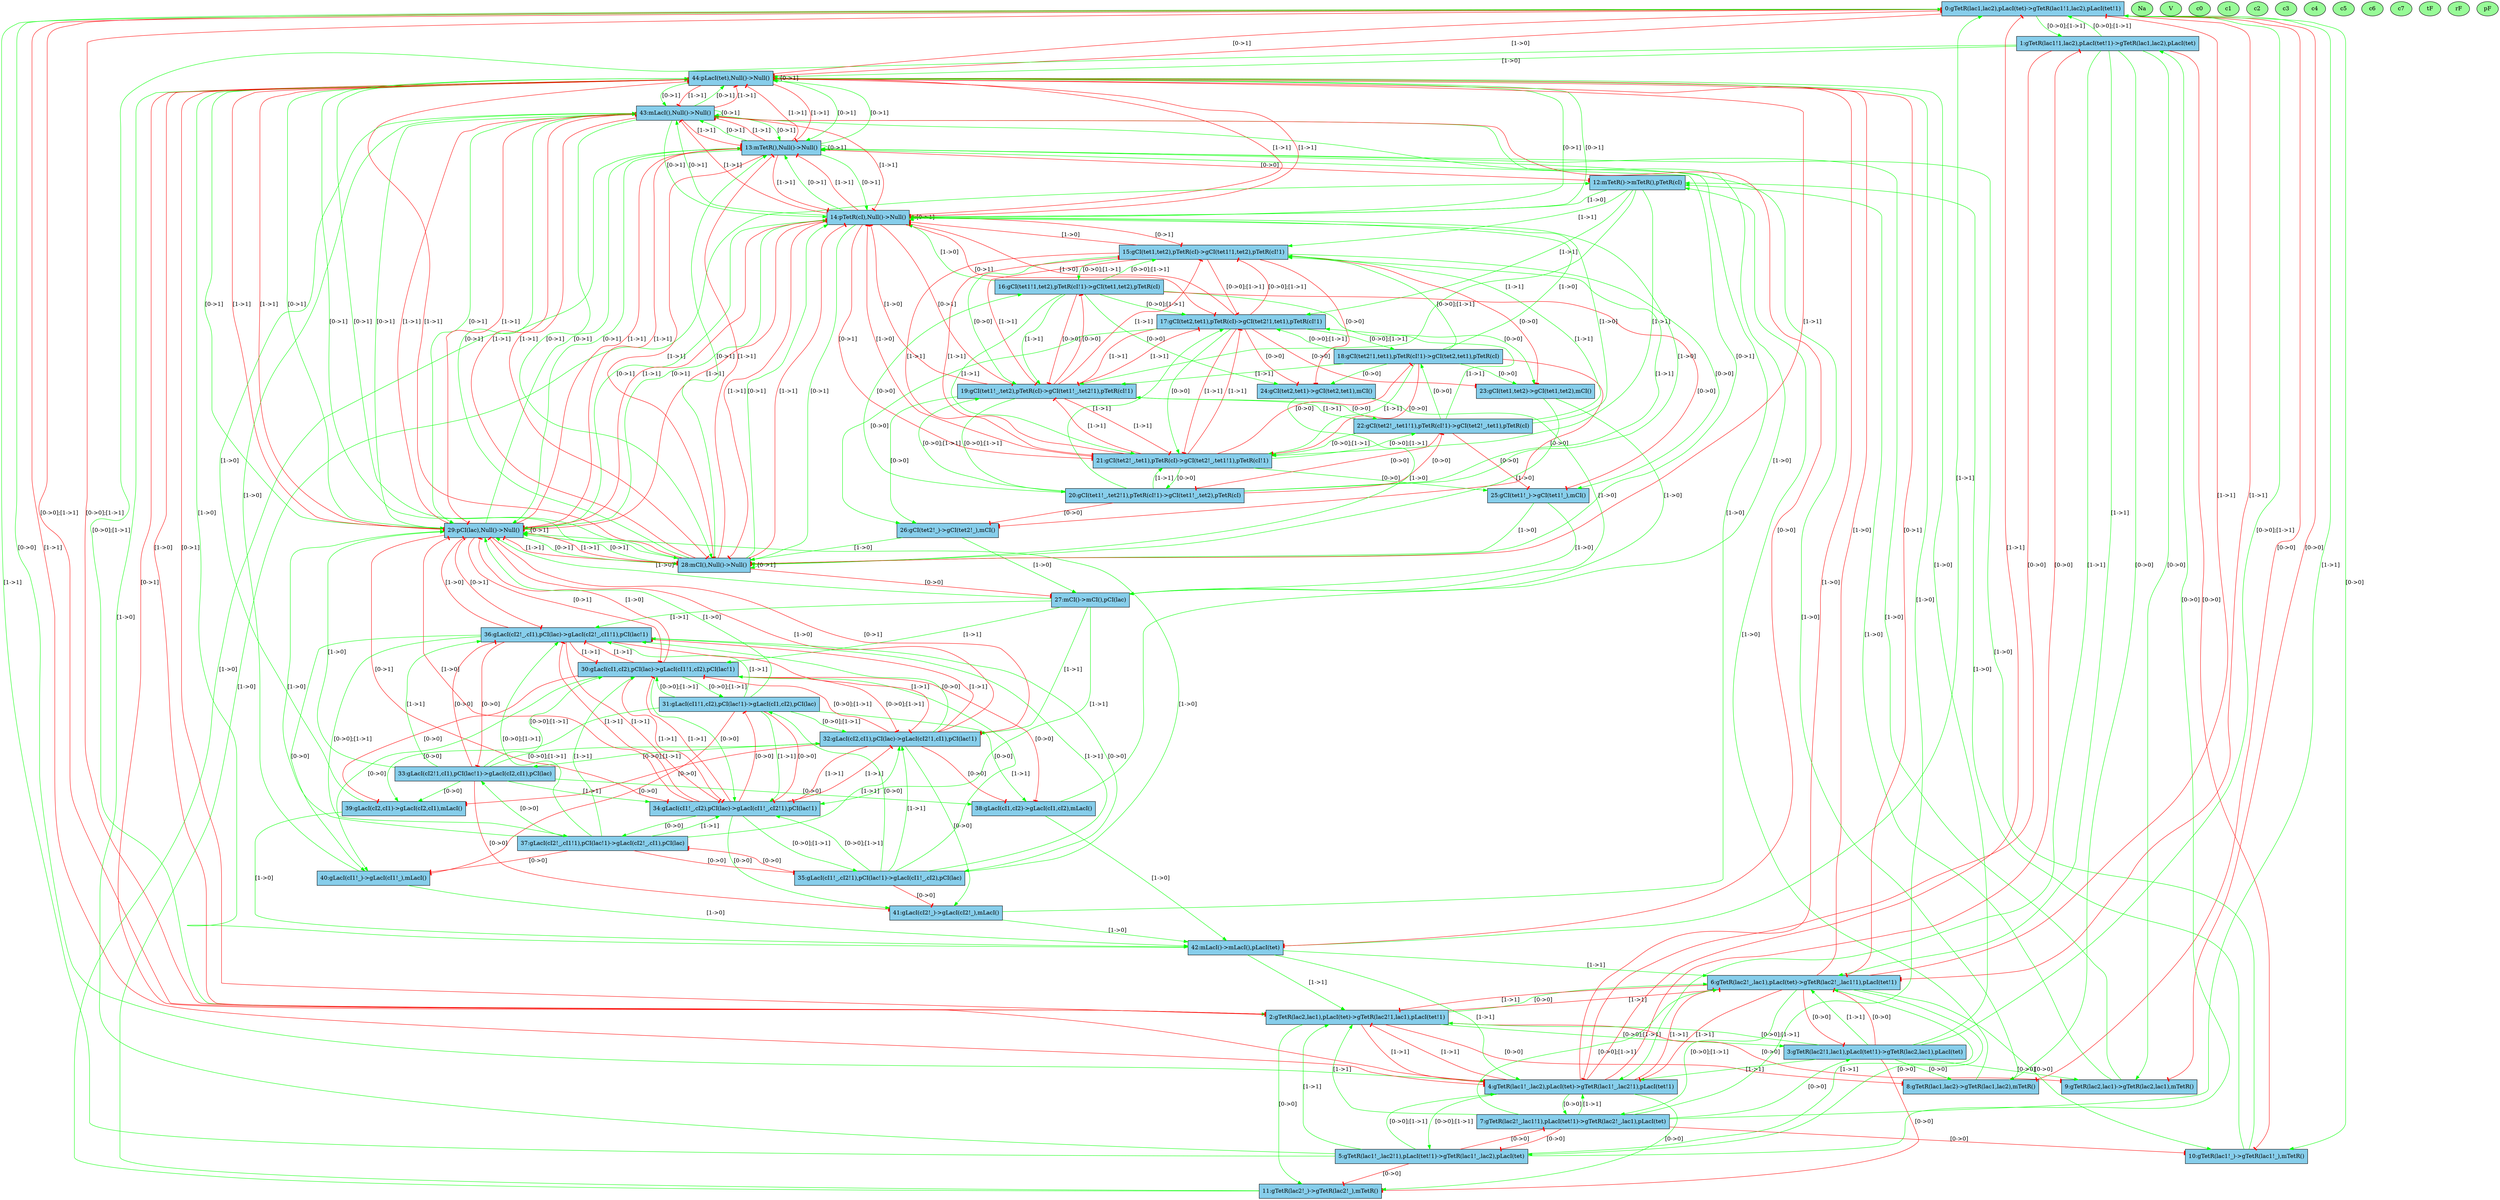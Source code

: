#This file has been computed by KaSa: a Static Analyzer for Kappa (Kappa Static Analyzer (DomainBased-3083-g1567d7b-dirty))
#Download sources/binaries at https://github.com/Kappa-Dev/KaSim
#
#Analysis launched at 2017/05/17 16:39:26 (GMT+2) on wf102.di.ens.fr
#Command line is: KaSa Repressilator_td.ka
#
#This file contains the description of the influence map in dot.
#Please use graphviz (http://www.graphviz.org) or OmniGraffle to export it to a PDF
#
digraph G{
"0:gTetR(lac1,lac2),pLacI(tet)->gTetR(lac1!1,lac2),pLacI(tet!1)" [shape="box" fillcolor="#87ceeb" style=filled];
"1:gTetR(lac1!1,lac2),pLacI(tet!1)->gTetR(lac1,lac2),pLacI(tet)" [shape="box" fillcolor="#87ceeb" style=filled];
"2:gTetR(lac2,lac1),pLacI(tet)->gTetR(lac2!1,lac1),pLacI(tet!1)" [shape="box" fillcolor="#87ceeb" style=filled];
"3:gTetR(lac2!1,lac1),pLacI(tet!1)->gTetR(lac2,lac1),pLacI(tet)" [shape="box" fillcolor="#87ceeb" style=filled];
"4:gTetR(lac1!_,lac2),pLacI(tet)->gTetR(lac1!_,lac2!1),pLacI(tet!1)" [shape="box" fillcolor="#87ceeb" style=filled];
"5:gTetR(lac1!_,lac2!1),pLacI(tet!1)->gTetR(lac1!_,lac2),pLacI(tet)" [shape="box" fillcolor="#87ceeb" style=filled];
"6:gTetR(lac2!_,lac1),pLacI(tet)->gTetR(lac2!_,lac1!1),pLacI(tet!1)" [shape="box" fillcolor="#87ceeb" style=filled];
"7:gTetR(lac2!_,lac1!1),pLacI(tet!1)->gTetR(lac2!_,lac1),pLacI(tet)" [shape="box" fillcolor="#87ceeb" style=filled];
"8:gTetR(lac1,lac2)->gTetR(lac1,lac2),mTetR()" [shape="box" fillcolor="#87ceeb" style=filled];
"9:gTetR(lac2,lac1)->gTetR(lac2,lac1),mTetR()" [shape="box" fillcolor="#87ceeb" style=filled];
"10:gTetR(lac1!_)->gTetR(lac1!_),mTetR()" [shape="box" fillcolor="#87ceeb" style=filled];
"11:gTetR(lac2!_)->gTetR(lac2!_),mTetR()" [shape="box" fillcolor="#87ceeb" style=filled];
"12:mTetR()->mTetR(),pTetR(cI)" [shape="box" fillcolor="#87ceeb" style=filled];
"13:mTetR(),Null()->Null()" [shape="box" fillcolor="#87ceeb" style=filled];
"14:pTetR(cI),Null()->Null()" [shape="box" fillcolor="#87ceeb" style=filled];
"15:gCI(tet1,tet2),pTetR(cI)->gCI(tet1!1,tet2),pTetR(cI!1)" [shape="box" fillcolor="#87ceeb" style=filled];
"16:gCI(tet1!1,tet2),pTetR(cI!1)->gCI(tet1,tet2),pTetR(cI)" [shape="box" fillcolor="#87ceeb" style=filled];
"17:gCI(tet2,tet1),pTetR(cI)->gCI(tet2!1,tet1),pTetR(cI!1)" [shape="box" fillcolor="#87ceeb" style=filled];
"18:gCI(tet2!1,tet1),pTetR(cI!1)->gCI(tet2,tet1),pTetR(cI)" [shape="box" fillcolor="#87ceeb" style=filled];
"19:gCI(tet1!_,tet2),pTetR(cI)->gCI(tet1!_,tet2!1),pTetR(cI!1)" [shape="box" fillcolor="#87ceeb" style=filled];
"20:gCI(tet1!_,tet2!1),pTetR(cI!1)->gCI(tet1!_,tet2),pTetR(cI)" [shape="box" fillcolor="#87ceeb" style=filled];
"21:gCI(tet2!_,tet1),pTetR(cI)->gCI(tet2!_,tet1!1),pTetR(cI!1)" [shape="box" fillcolor="#87ceeb" style=filled];
"22:gCI(tet2!_,tet1!1),pTetR(cI!1)->gCI(tet2!_,tet1),pTetR(cI)" [shape="box" fillcolor="#87ceeb" style=filled];
"23:gCI(tet1,tet2)->gCI(tet1,tet2),mCI()" [shape="box" fillcolor="#87ceeb" style=filled];
"24:gCI(tet2,tet1)->gCI(tet2,tet1),mCI()" [shape="box" fillcolor="#87ceeb" style=filled];
"25:gCI(tet1!_)->gCI(tet1!_),mCI()" [shape="box" fillcolor="#87ceeb" style=filled];
"26:gCI(tet2!_)->gCI(tet2!_),mCI()" [shape="box" fillcolor="#87ceeb" style=filled];
"27:mCI()->mCI(),pCI(lac)" [shape="box" fillcolor="#87ceeb" style=filled];
"28:mCI(),Null()->Null()" [shape="box" fillcolor="#87ceeb" style=filled];
"29:pCI(lac),Null()->Null()" [shape="box" fillcolor="#87ceeb" style=filled];
"30:gLacI(cI1,cI2),pCI(lac)->gLacI(cI1!1,cI2),pCI(lac!1)" [shape="box" fillcolor="#87ceeb" style=filled];
"31:gLacI(cI1!1,cI2),pCI(lac!1)->gLacI(cI1,cI2),pCI(lac)" [shape="box" fillcolor="#87ceeb" style=filled];
"32:gLacI(cI2,cI1),pCI(lac)->gLacI(cI2!1,cI1),pCI(lac!1)" [shape="box" fillcolor="#87ceeb" style=filled];
"33:gLacI(cI2!1,cI1),pCI(lac!1)->gLacI(cI2,cI1),pCI(lac)" [shape="box" fillcolor="#87ceeb" style=filled];
"34:gLacI(cI1!_,cI2),pCI(lac)->gLacI(cI1!_,cI2!1),pCI(lac!1)" [shape="box" fillcolor="#87ceeb" style=filled];
"35:gLacI(cI1!_,cI2!1),pCI(lac!1)->gLacI(cI1!_,cI2),pCI(lac)" [shape="box" fillcolor="#87ceeb" style=filled];
"36:gLacI(cI2!_,cI1),pCI(lac)->gLacI(cI2!_,cI1!1),pCI(lac!1)" [shape="box" fillcolor="#87ceeb" style=filled];
"37:gLacI(cI2!_,cI1!1),pCI(lac!1)->gLacI(cI2!_,cI1),pCI(lac)" [shape="box" fillcolor="#87ceeb" style=filled];
"38:gLacI(cI1,cI2)->gLacI(cI1,cI2),mLacI()" [shape="box" fillcolor="#87ceeb" style=filled];
"39:gLacI(cI2,cI1)->gLacI(cI2,cI1),mLacI()" [shape="box" fillcolor="#87ceeb" style=filled];
"40:gLacI(cI1!_)->gLacI(cI1!_),mLacI()" [shape="box" fillcolor="#87ceeb" style=filled];
"41:gLacI(cI2!_)->gLacI(cI2!_),mLacI()" [shape="box" fillcolor="#87ceeb" style=filled];
"42:mLacI()->mLacI(),pLacI(tet)" [shape="box" fillcolor="#87ceeb" style=filled];
"43:mLacI(),Null()->Null()" [shape="box" fillcolor="#87ceeb" style=filled];
"44:pLacI(tet),Null()->Null()" [shape="box" fillcolor="#87ceeb" style=filled];

"Na" [shape="ellipse" fillcolor="#98fb98" style=filled];
"V" [shape="ellipse" fillcolor="#98fb98" style=filled];
"c0" [shape="ellipse" fillcolor="#98fb98" style=filled];
"c1" [shape="ellipse" fillcolor="#98fb98" style=filled];
"c2" [shape="ellipse" fillcolor="#98fb98" style=filled];
"c3" [shape="ellipse" fillcolor="#98fb98" style=filled];
"c4" [shape="ellipse" fillcolor="#98fb98" style=filled];
"c5" [shape="ellipse" fillcolor="#98fb98" style=filled];
"c6" [shape="ellipse" fillcolor="#98fb98" style=filled];
"c7" [shape="ellipse" fillcolor="#98fb98" style=filled];
"tF" [shape="ellipse" fillcolor="#98fb98" style=filled];
"rF" [shape="ellipse" fillcolor="#98fb98" style=filled];
"pF" [shape="ellipse" fillcolor="#98fb98" style=filled];
"0:gTetR(lac1,lac2),pLacI(tet)->gTetR(lac1!1,lac2),pLacI(tet!1)" -> "1:gTetR(lac1!1,lac2),pLacI(tet!1)->gTetR(lac1,lac2),pLacI(tet)" [label="[0->0];[1->1]" color="green"];
"0:gTetR(lac1,lac2),pLacI(tet)->gTetR(lac1!1,lac2),pLacI(tet!1)" -> "4:gTetR(lac1!_,lac2),pLacI(tet)->gTetR(lac1!_,lac2!1),pLacI(tet!1)" [label="[0->0]" color="green"];
"0:gTetR(lac1,lac2),pLacI(tet)->gTetR(lac1!1,lac2),pLacI(tet!1)" -> "10:gTetR(lac1!_)->gTetR(lac1!_),mTetR()" [label="[0->0]" color="green"];
"1:gTetR(lac1!1,lac2),pLacI(tet!1)->gTetR(lac1,lac2),pLacI(tet)" -> "0:gTetR(lac1,lac2),pLacI(tet)->gTetR(lac1!1,lac2),pLacI(tet!1)" [label="[0->0];[1->1]" color="green"];
"1:gTetR(lac1!1,lac2),pLacI(tet!1)->gTetR(lac1,lac2),pLacI(tet)" -> "2:gTetR(lac2,lac1),pLacI(tet)->gTetR(lac2!1,lac1),pLacI(tet!1)" [label="[0->0];[1->1]" color="green"];
"1:gTetR(lac1!1,lac2),pLacI(tet!1)->gTetR(lac1,lac2),pLacI(tet)" -> "4:gTetR(lac1!_,lac2),pLacI(tet)->gTetR(lac1!_,lac2!1),pLacI(tet!1)" [label="[1->1]" color="green"];
"1:gTetR(lac1!1,lac2),pLacI(tet!1)->gTetR(lac1,lac2),pLacI(tet)" -> "6:gTetR(lac2!_,lac1),pLacI(tet)->gTetR(lac2!_,lac1!1),pLacI(tet!1)" [label="[1->1]" color="green"];
"1:gTetR(lac1!1,lac2),pLacI(tet!1)->gTetR(lac1,lac2),pLacI(tet)" -> "8:gTetR(lac1,lac2)->gTetR(lac1,lac2),mTetR()" [label="[0->0]" color="green"];
"1:gTetR(lac1!1,lac2),pLacI(tet!1)->gTetR(lac1,lac2),pLacI(tet)" -> "9:gTetR(lac2,lac1)->gTetR(lac2,lac1),mTetR()" [label="[0->0]" color="green"];
"1:gTetR(lac1!1,lac2),pLacI(tet!1)->gTetR(lac1,lac2),pLacI(tet)" -> "44:pLacI(tet),Null()->Null()" [label="[1->0]" color="green"];
"2:gTetR(lac2,lac1),pLacI(tet)->gTetR(lac2!1,lac1),pLacI(tet!1)" -> "3:gTetR(lac2!1,lac1),pLacI(tet!1)->gTetR(lac2,lac1),pLacI(tet)" [label="[0->0];[1->1]" color="green"];
"2:gTetR(lac2,lac1),pLacI(tet)->gTetR(lac2!1,lac1),pLacI(tet!1)" -> "6:gTetR(lac2!_,lac1),pLacI(tet)->gTetR(lac2!_,lac1!1),pLacI(tet!1)" [label="[0->0]" color="green"];
"2:gTetR(lac2,lac1),pLacI(tet)->gTetR(lac2!1,lac1),pLacI(tet!1)" -> "11:gTetR(lac2!_)->gTetR(lac2!_),mTetR()" [label="[0->0]" color="green"];
"3:gTetR(lac2!1,lac1),pLacI(tet!1)->gTetR(lac2,lac1),pLacI(tet)" -> "0:gTetR(lac1,lac2),pLacI(tet)->gTetR(lac1!1,lac2),pLacI(tet!1)" [label="[0->0];[1->1]" color="green"];
"3:gTetR(lac2!1,lac1),pLacI(tet!1)->gTetR(lac2,lac1),pLacI(tet)" -> "2:gTetR(lac2,lac1),pLacI(tet)->gTetR(lac2!1,lac1),pLacI(tet!1)" [label="[0->0];[1->1]" color="green"];
"3:gTetR(lac2!1,lac1),pLacI(tet!1)->gTetR(lac2,lac1),pLacI(tet)" -> "4:gTetR(lac1!_,lac2),pLacI(tet)->gTetR(lac1!_,lac2!1),pLacI(tet!1)" [label="[1->1]" color="green"];
"3:gTetR(lac2!1,lac1),pLacI(tet!1)->gTetR(lac2,lac1),pLacI(tet)" -> "6:gTetR(lac2!_,lac1),pLacI(tet)->gTetR(lac2!_,lac1!1),pLacI(tet!1)" [label="[1->1]" color="green"];
"3:gTetR(lac2!1,lac1),pLacI(tet!1)->gTetR(lac2,lac1),pLacI(tet)" -> "8:gTetR(lac1,lac2)->gTetR(lac1,lac2),mTetR()" [label="[0->0]" color="green"];
"3:gTetR(lac2!1,lac1),pLacI(tet!1)->gTetR(lac2,lac1),pLacI(tet)" -> "9:gTetR(lac2,lac1)->gTetR(lac2,lac1),mTetR()" [label="[0->0]" color="green"];
"3:gTetR(lac2!1,lac1),pLacI(tet!1)->gTetR(lac2,lac1),pLacI(tet)" -> "44:pLacI(tet),Null()->Null()" [label="[1->0]" color="green"];
"4:gTetR(lac1!_,lac2),pLacI(tet)->gTetR(lac1!_,lac2!1),pLacI(tet!1)" -> "5:gTetR(lac1!_,lac2!1),pLacI(tet!1)->gTetR(lac1!_,lac2),pLacI(tet)" [label="[0->0];[1->1]" color="green"];
"4:gTetR(lac1!_,lac2),pLacI(tet)->gTetR(lac1!_,lac2!1),pLacI(tet!1)" -> "7:gTetR(lac2!_,lac1!1),pLacI(tet!1)->gTetR(lac2!_,lac1),pLacI(tet)" [label="[0->0]" color="green"];
"4:gTetR(lac1!_,lac2),pLacI(tet)->gTetR(lac1!_,lac2!1),pLacI(tet!1)" -> "11:gTetR(lac2!_)->gTetR(lac2!_),mTetR()" [label="[0->0]" color="green"];
"5:gTetR(lac1!_,lac2!1),pLacI(tet!1)->gTetR(lac1!_,lac2),pLacI(tet)" -> "0:gTetR(lac1,lac2),pLacI(tet)->gTetR(lac1!1,lac2),pLacI(tet!1)" [label="[1->1]" color="green"];
"5:gTetR(lac1!_,lac2!1),pLacI(tet!1)->gTetR(lac1!_,lac2),pLacI(tet)" -> "1:gTetR(lac1!1,lac2),pLacI(tet!1)->gTetR(lac1,lac2),pLacI(tet)" [label="[0->0]" color="green"];
"5:gTetR(lac1!_,lac2!1),pLacI(tet!1)->gTetR(lac1!_,lac2),pLacI(tet)" -> "2:gTetR(lac2,lac1),pLacI(tet)->gTetR(lac2!1,lac1),pLacI(tet!1)" [label="[1->1]" color="green"];
"5:gTetR(lac1!_,lac2!1),pLacI(tet!1)->gTetR(lac1!_,lac2),pLacI(tet)" -> "4:gTetR(lac1!_,lac2),pLacI(tet)->gTetR(lac1!_,lac2!1),pLacI(tet!1)" [label="[0->0];[1->1]" color="green"];
"5:gTetR(lac1!_,lac2!1),pLacI(tet!1)->gTetR(lac1!_,lac2),pLacI(tet)" -> "6:gTetR(lac2!_,lac1),pLacI(tet)->gTetR(lac2!_,lac1!1),pLacI(tet!1)" [label="[1->1]" color="green"];
"5:gTetR(lac1!_,lac2!1),pLacI(tet!1)->gTetR(lac1!_,lac2),pLacI(tet)" -> "44:pLacI(tet),Null()->Null()" [label="[1->0]" color="green"];
"6:gTetR(lac2!_,lac1),pLacI(tet)->gTetR(lac2!_,lac1!1),pLacI(tet!1)" -> "5:gTetR(lac1!_,lac2!1),pLacI(tet!1)->gTetR(lac1!_,lac2),pLacI(tet)" [label="[0->0]" color="green"];
"6:gTetR(lac2!_,lac1),pLacI(tet)->gTetR(lac2!_,lac1!1),pLacI(tet!1)" -> "7:gTetR(lac2!_,lac1!1),pLacI(tet!1)->gTetR(lac2!_,lac1),pLacI(tet)" [label="[0->0];[1->1]" color="green"];
"6:gTetR(lac2!_,lac1),pLacI(tet)->gTetR(lac2!_,lac1!1),pLacI(tet!1)" -> "10:gTetR(lac1!_)->gTetR(lac1!_),mTetR()" [label="[0->0]" color="green"];
"7:gTetR(lac2!_,lac1!1),pLacI(tet!1)->gTetR(lac2!_,lac1),pLacI(tet)" -> "0:gTetR(lac1,lac2),pLacI(tet)->gTetR(lac1!1,lac2),pLacI(tet!1)" [label="[1->1]" color="green"];
"7:gTetR(lac2!_,lac1!1),pLacI(tet!1)->gTetR(lac2!_,lac1),pLacI(tet)" -> "2:gTetR(lac2,lac1),pLacI(tet)->gTetR(lac2!1,lac1),pLacI(tet!1)" [label="[1->1]" color="green"];
"7:gTetR(lac2!_,lac1!1),pLacI(tet!1)->gTetR(lac2!_,lac1),pLacI(tet)" -> "3:gTetR(lac2!1,lac1),pLacI(tet!1)->gTetR(lac2,lac1),pLacI(tet)" [label="[0->0]" color="green"];
"7:gTetR(lac2!_,lac1!1),pLacI(tet!1)->gTetR(lac2!_,lac1),pLacI(tet)" -> "4:gTetR(lac1!_,lac2),pLacI(tet)->gTetR(lac1!_,lac2!1),pLacI(tet!1)" [label="[1->1]" color="green"];
"7:gTetR(lac2!_,lac1!1),pLacI(tet!1)->gTetR(lac2!_,lac1),pLacI(tet)" -> "6:gTetR(lac2!_,lac1),pLacI(tet)->gTetR(lac2!_,lac1!1),pLacI(tet!1)" [label="[0->0];[1->1]" color="green"];
"7:gTetR(lac2!_,lac1!1),pLacI(tet!1)->gTetR(lac2!_,lac1),pLacI(tet)" -> "44:pLacI(tet),Null()->Null()" [label="[1->0]" color="green"];
"8:gTetR(lac1,lac2)->gTetR(lac1,lac2),mTetR()" -> "12:mTetR()->mTetR(),pTetR(cI)" [label="[1->0]" color="green"];
"8:gTetR(lac1,lac2)->gTetR(lac1,lac2),mTetR()" -> "13:mTetR(),Null()->Null()" [label="[1->0]" color="green"];
"9:gTetR(lac2,lac1)->gTetR(lac2,lac1),mTetR()" -> "12:mTetR()->mTetR(),pTetR(cI)" [label="[1->0]" color="green"];
"9:gTetR(lac2,lac1)->gTetR(lac2,lac1),mTetR()" -> "13:mTetR(),Null()->Null()" [label="[1->0]" color="green"];
"10:gTetR(lac1!_)->gTetR(lac1!_),mTetR()" -> "12:mTetR()->mTetR(),pTetR(cI)" [label="[1->0]" color="green"];
"10:gTetR(lac1!_)->gTetR(lac1!_),mTetR()" -> "13:mTetR(),Null()->Null()" [label="[1->0]" color="green"];
"11:gTetR(lac2!_)->gTetR(lac2!_),mTetR()" -> "12:mTetR()->mTetR(),pTetR(cI)" [label="[1->0]" color="green"];
"11:gTetR(lac2!_)->gTetR(lac2!_),mTetR()" -> "13:mTetR(),Null()->Null()" [label="[1->0]" color="green"];
"12:mTetR()->mTetR(),pTetR(cI)" -> "14:pTetR(cI),Null()->Null()" [label="[1->0]" color="green"];
"12:mTetR()->mTetR(),pTetR(cI)" -> "15:gCI(tet1,tet2),pTetR(cI)->gCI(tet1!1,tet2),pTetR(cI!1)" [label="[1->1]" color="green"];
"12:mTetR()->mTetR(),pTetR(cI)" -> "17:gCI(tet2,tet1),pTetR(cI)->gCI(tet2!1,tet1),pTetR(cI!1)" [label="[1->1]" color="green"];
"12:mTetR()->mTetR(),pTetR(cI)" -> "19:gCI(tet1!_,tet2),pTetR(cI)->gCI(tet1!_,tet2!1),pTetR(cI!1)" [label="[1->1]" color="green"];
"12:mTetR()->mTetR(),pTetR(cI)" -> "21:gCI(tet2!_,tet1),pTetR(cI)->gCI(tet2!_,tet1!1),pTetR(cI!1)" [label="[1->1]" color="green"];
"13:mTetR(),Null()->Null()" -> "13:mTetR(),Null()->Null()" [label="[0->1]" color="green"];
"13:mTetR(),Null()->Null()" -> "14:pTetR(cI),Null()->Null()" [label="[0->1]" color="green"];
"13:mTetR(),Null()->Null()" -> "28:mCI(),Null()->Null()" [label="[0->1]" color="green"];
"13:mTetR(),Null()->Null()" -> "29:pCI(lac),Null()->Null()" [label="[0->1]" color="green"];
"13:mTetR(),Null()->Null()" -> "43:mLacI(),Null()->Null()" [label="[0->1]" color="green"];
"13:mTetR(),Null()->Null()" -> "44:pLacI(tet),Null()->Null()" [label="[0->1]" color="green"];
"14:pTetR(cI),Null()->Null()" -> "13:mTetR(),Null()->Null()" [label="[0->1]" color="green"];
"14:pTetR(cI),Null()->Null()" -> "14:pTetR(cI),Null()->Null()" [label="[0->1]" color="green"];
"14:pTetR(cI),Null()->Null()" -> "28:mCI(),Null()->Null()" [label="[0->1]" color="green"];
"14:pTetR(cI),Null()->Null()" -> "29:pCI(lac),Null()->Null()" [label="[0->1]" color="green"];
"14:pTetR(cI),Null()->Null()" -> "43:mLacI(),Null()->Null()" [label="[0->1]" color="green"];
"14:pTetR(cI),Null()->Null()" -> "44:pLacI(tet),Null()->Null()" [label="[0->1]" color="green"];
"15:gCI(tet1,tet2),pTetR(cI)->gCI(tet1!1,tet2),pTetR(cI!1)" -> "16:gCI(tet1!1,tet2),pTetR(cI!1)->gCI(tet1,tet2),pTetR(cI)" [label="[0->0];[1->1]" color="green"];
"15:gCI(tet1,tet2),pTetR(cI)->gCI(tet1!1,tet2),pTetR(cI!1)" -> "19:gCI(tet1!_,tet2),pTetR(cI)->gCI(tet1!_,tet2!1),pTetR(cI!1)" [label="[0->0]" color="green"];
"15:gCI(tet1,tet2),pTetR(cI)->gCI(tet1!1,tet2),pTetR(cI!1)" -> "25:gCI(tet1!_)->gCI(tet1!_),mCI()" [label="[0->0]" color="green"];
"16:gCI(tet1!1,tet2),pTetR(cI!1)->gCI(tet1,tet2),pTetR(cI)" -> "14:pTetR(cI),Null()->Null()" [label="[1->0]" color="green"];
"16:gCI(tet1!1,tet2),pTetR(cI!1)->gCI(tet1,tet2),pTetR(cI)" -> "15:gCI(tet1,tet2),pTetR(cI)->gCI(tet1!1,tet2),pTetR(cI!1)" [label="[0->0];[1->1]" color="green"];
"16:gCI(tet1!1,tet2),pTetR(cI!1)->gCI(tet1,tet2),pTetR(cI)" -> "17:gCI(tet2,tet1),pTetR(cI)->gCI(tet2!1,tet1),pTetR(cI!1)" [label="[0->0];[1->1]" color="green"];
"16:gCI(tet1!1,tet2),pTetR(cI!1)->gCI(tet1,tet2),pTetR(cI)" -> "19:gCI(tet1!_,tet2),pTetR(cI)->gCI(tet1!_,tet2!1),pTetR(cI!1)" [label="[1->1]" color="green"];
"16:gCI(tet1!1,tet2),pTetR(cI!1)->gCI(tet1,tet2),pTetR(cI)" -> "21:gCI(tet2!_,tet1),pTetR(cI)->gCI(tet2!_,tet1!1),pTetR(cI!1)" [label="[1->1]" color="green"];
"16:gCI(tet1!1,tet2),pTetR(cI!1)->gCI(tet1,tet2),pTetR(cI)" -> "23:gCI(tet1,tet2)->gCI(tet1,tet2),mCI()" [label="[0->0]" color="green"];
"16:gCI(tet1!1,tet2),pTetR(cI!1)->gCI(tet1,tet2),pTetR(cI)" -> "24:gCI(tet2,tet1)->gCI(tet2,tet1),mCI()" [label="[0->0]" color="green"];
"17:gCI(tet2,tet1),pTetR(cI)->gCI(tet2!1,tet1),pTetR(cI!1)" -> "18:gCI(tet2!1,tet1),pTetR(cI!1)->gCI(tet2,tet1),pTetR(cI)" [label="[0->0];[1->1]" color="green"];
"17:gCI(tet2,tet1),pTetR(cI)->gCI(tet2!1,tet1),pTetR(cI!1)" -> "21:gCI(tet2!_,tet1),pTetR(cI)->gCI(tet2!_,tet1!1),pTetR(cI!1)" [label="[0->0]" color="green"];
"17:gCI(tet2,tet1),pTetR(cI)->gCI(tet2!1,tet1),pTetR(cI!1)" -> "26:gCI(tet2!_)->gCI(tet2!_),mCI()" [label="[0->0]" color="green"];
"18:gCI(tet2!1,tet1),pTetR(cI!1)->gCI(tet2,tet1),pTetR(cI)" -> "14:pTetR(cI),Null()->Null()" [label="[1->0]" color="green"];
"18:gCI(tet2!1,tet1),pTetR(cI!1)->gCI(tet2,tet1),pTetR(cI)" -> "15:gCI(tet1,tet2),pTetR(cI)->gCI(tet1!1,tet2),pTetR(cI!1)" [label="[0->0];[1->1]" color="green"];
"18:gCI(tet2!1,tet1),pTetR(cI!1)->gCI(tet2,tet1),pTetR(cI)" -> "17:gCI(tet2,tet1),pTetR(cI)->gCI(tet2!1,tet1),pTetR(cI!1)" [label="[0->0];[1->1]" color="green"];
"18:gCI(tet2!1,tet1),pTetR(cI!1)->gCI(tet2,tet1),pTetR(cI)" -> "19:gCI(tet1!_,tet2),pTetR(cI)->gCI(tet1!_,tet2!1),pTetR(cI!1)" [label="[1->1]" color="green"];
"18:gCI(tet2!1,tet1),pTetR(cI!1)->gCI(tet2,tet1),pTetR(cI)" -> "21:gCI(tet2!_,tet1),pTetR(cI)->gCI(tet2!_,tet1!1),pTetR(cI!1)" [label="[1->1]" color="green"];
"18:gCI(tet2!1,tet1),pTetR(cI!1)->gCI(tet2,tet1),pTetR(cI)" -> "23:gCI(tet1,tet2)->gCI(tet1,tet2),mCI()" [label="[0->0]" color="green"];
"18:gCI(tet2!1,tet1),pTetR(cI!1)->gCI(tet2,tet1),pTetR(cI)" -> "24:gCI(tet2,tet1)->gCI(tet2,tet1),mCI()" [label="[0->0]" color="green"];
"19:gCI(tet1!_,tet2),pTetR(cI)->gCI(tet1!_,tet2!1),pTetR(cI!1)" -> "20:gCI(tet1!_,tet2!1),pTetR(cI!1)->gCI(tet1!_,tet2),pTetR(cI)" [label="[0->0];[1->1]" color="green"];
"19:gCI(tet1!_,tet2),pTetR(cI)->gCI(tet1!_,tet2!1),pTetR(cI!1)" -> "22:gCI(tet2!_,tet1!1),pTetR(cI!1)->gCI(tet2!_,tet1),pTetR(cI)" [label="[0->0]" color="green"];
"19:gCI(tet1!_,tet2),pTetR(cI)->gCI(tet1!_,tet2!1),pTetR(cI!1)" -> "26:gCI(tet2!_)->gCI(tet2!_),mCI()" [label="[0->0]" color="green"];
"20:gCI(tet1!_,tet2!1),pTetR(cI!1)->gCI(tet1!_,tet2),pTetR(cI)" -> "14:pTetR(cI),Null()->Null()" [label="[1->0]" color="green"];
"20:gCI(tet1!_,tet2!1),pTetR(cI!1)->gCI(tet1!_,tet2),pTetR(cI)" -> "15:gCI(tet1,tet2),pTetR(cI)->gCI(tet1!1,tet2),pTetR(cI!1)" [label="[1->1]" color="green"];
"20:gCI(tet1!_,tet2!1),pTetR(cI!1)->gCI(tet1!_,tet2),pTetR(cI)" -> "16:gCI(tet1!1,tet2),pTetR(cI!1)->gCI(tet1,tet2),pTetR(cI)" [label="[0->0]" color="green"];
"20:gCI(tet1!_,tet2!1),pTetR(cI!1)->gCI(tet1!_,tet2),pTetR(cI)" -> "17:gCI(tet2,tet1),pTetR(cI)->gCI(tet2!1,tet1),pTetR(cI!1)" [label="[1->1]" color="green"];
"20:gCI(tet1!_,tet2!1),pTetR(cI!1)->gCI(tet1!_,tet2),pTetR(cI)" -> "19:gCI(tet1!_,tet2),pTetR(cI)->gCI(tet1!_,tet2!1),pTetR(cI!1)" [label="[0->0];[1->1]" color="green"];
"20:gCI(tet1!_,tet2!1),pTetR(cI!1)->gCI(tet1!_,tet2),pTetR(cI)" -> "21:gCI(tet2!_,tet1),pTetR(cI)->gCI(tet2!_,tet1!1),pTetR(cI!1)" [label="[1->1]" color="green"];
"21:gCI(tet2!_,tet1),pTetR(cI)->gCI(tet2!_,tet1!1),pTetR(cI!1)" -> "20:gCI(tet1!_,tet2!1),pTetR(cI!1)->gCI(tet1!_,tet2),pTetR(cI)" [label="[0->0]" color="green"];
"21:gCI(tet2!_,tet1),pTetR(cI)->gCI(tet2!_,tet1!1),pTetR(cI!1)" -> "22:gCI(tet2!_,tet1!1),pTetR(cI!1)->gCI(tet2!_,tet1),pTetR(cI)" [label="[0->0];[1->1]" color="green"];
"21:gCI(tet2!_,tet1),pTetR(cI)->gCI(tet2!_,tet1!1),pTetR(cI!1)" -> "25:gCI(tet1!_)->gCI(tet1!_),mCI()" [label="[0->0]" color="green"];
"22:gCI(tet2!_,tet1!1),pTetR(cI!1)->gCI(tet2!_,tet1),pTetR(cI)" -> "14:pTetR(cI),Null()->Null()" [label="[1->0]" color="green"];
"22:gCI(tet2!_,tet1!1),pTetR(cI!1)->gCI(tet2!_,tet1),pTetR(cI)" -> "15:gCI(tet1,tet2),pTetR(cI)->gCI(tet1!1,tet2),pTetR(cI!1)" [label="[1->1]" color="green"];
"22:gCI(tet2!_,tet1!1),pTetR(cI!1)->gCI(tet2!_,tet1),pTetR(cI)" -> "17:gCI(tet2,tet1),pTetR(cI)->gCI(tet2!1,tet1),pTetR(cI!1)" [label="[1->1]" color="green"];
"22:gCI(tet2!_,tet1!1),pTetR(cI!1)->gCI(tet2!_,tet1),pTetR(cI)" -> "18:gCI(tet2!1,tet1),pTetR(cI!1)->gCI(tet2,tet1),pTetR(cI)" [label="[0->0]" color="green"];
"22:gCI(tet2!_,tet1!1),pTetR(cI!1)->gCI(tet2!_,tet1),pTetR(cI)" -> "19:gCI(tet1!_,tet2),pTetR(cI)->gCI(tet1!_,tet2!1),pTetR(cI!1)" [label="[1->1]" color="green"];
"22:gCI(tet2!_,tet1!1),pTetR(cI!1)->gCI(tet2!_,tet1),pTetR(cI)" -> "21:gCI(tet2!_,tet1),pTetR(cI)->gCI(tet2!_,tet1!1),pTetR(cI!1)" [label="[0->0];[1->1]" color="green"];
"23:gCI(tet1,tet2)->gCI(tet1,tet2),mCI()" -> "27:mCI()->mCI(),pCI(lac)" [label="[1->0]" color="green"];
"23:gCI(tet1,tet2)->gCI(tet1,tet2),mCI()" -> "28:mCI(),Null()->Null()" [label="[1->0]" color="green"];
"24:gCI(tet2,tet1)->gCI(tet2,tet1),mCI()" -> "27:mCI()->mCI(),pCI(lac)" [label="[1->0]" color="green"];
"24:gCI(tet2,tet1)->gCI(tet2,tet1),mCI()" -> "28:mCI(),Null()->Null()" [label="[1->0]" color="green"];
"25:gCI(tet1!_)->gCI(tet1!_),mCI()" -> "27:mCI()->mCI(),pCI(lac)" [label="[1->0]" color="green"];
"25:gCI(tet1!_)->gCI(tet1!_),mCI()" -> "28:mCI(),Null()->Null()" [label="[1->0]" color="green"];
"26:gCI(tet2!_)->gCI(tet2!_),mCI()" -> "27:mCI()->mCI(),pCI(lac)" [label="[1->0]" color="green"];
"26:gCI(tet2!_)->gCI(tet2!_),mCI()" -> "28:mCI(),Null()->Null()" [label="[1->0]" color="green"];
"27:mCI()->mCI(),pCI(lac)" -> "29:pCI(lac),Null()->Null()" [label="[1->0]" color="green"];
"27:mCI()->mCI(),pCI(lac)" -> "30:gLacI(cI1,cI2),pCI(lac)->gLacI(cI1!1,cI2),pCI(lac!1)" [label="[1->1]" color="green"];
"27:mCI()->mCI(),pCI(lac)" -> "32:gLacI(cI2,cI1),pCI(lac)->gLacI(cI2!1,cI1),pCI(lac!1)" [label="[1->1]" color="green"];
"27:mCI()->mCI(),pCI(lac)" -> "34:gLacI(cI1!_,cI2),pCI(lac)->gLacI(cI1!_,cI2!1),pCI(lac!1)" [label="[1->1]" color="green"];
"27:mCI()->mCI(),pCI(lac)" -> "36:gLacI(cI2!_,cI1),pCI(lac)->gLacI(cI2!_,cI1!1),pCI(lac!1)" [label="[1->1]" color="green"];
"28:mCI(),Null()->Null()" -> "13:mTetR(),Null()->Null()" [label="[0->1]" color="green"];
"28:mCI(),Null()->Null()" -> "14:pTetR(cI),Null()->Null()" [label="[0->1]" color="green"];
"28:mCI(),Null()->Null()" -> "28:mCI(),Null()->Null()" [label="[0->1]" color="green"];
"28:mCI(),Null()->Null()" -> "29:pCI(lac),Null()->Null()" [label="[0->1]" color="green"];
"28:mCI(),Null()->Null()" -> "43:mLacI(),Null()->Null()" [label="[0->1]" color="green"];
"28:mCI(),Null()->Null()" -> "44:pLacI(tet),Null()->Null()" [label="[0->1]" color="green"];
"29:pCI(lac),Null()->Null()" -> "13:mTetR(),Null()->Null()" [label="[0->1]" color="green"];
"29:pCI(lac),Null()->Null()" -> "14:pTetR(cI),Null()->Null()" [label="[0->1]" color="green"];
"29:pCI(lac),Null()->Null()" -> "28:mCI(),Null()->Null()" [label="[0->1]" color="green"];
"29:pCI(lac),Null()->Null()" -> "29:pCI(lac),Null()->Null()" [label="[0->1]" color="green"];
"29:pCI(lac),Null()->Null()" -> "43:mLacI(),Null()->Null()" [label="[0->1]" color="green"];
"29:pCI(lac),Null()->Null()" -> "44:pLacI(tet),Null()->Null()" [label="[0->1]" color="green"];
"30:gLacI(cI1,cI2),pCI(lac)->gLacI(cI1!1,cI2),pCI(lac!1)" -> "31:gLacI(cI1!1,cI2),pCI(lac!1)->gLacI(cI1,cI2),pCI(lac)" [label="[0->0];[1->1]" color="green"];
"30:gLacI(cI1,cI2),pCI(lac)->gLacI(cI1!1,cI2),pCI(lac!1)" -> "34:gLacI(cI1!_,cI2),pCI(lac)->gLacI(cI1!_,cI2!1),pCI(lac!1)" [label="[0->0]" color="green"];
"30:gLacI(cI1,cI2),pCI(lac)->gLacI(cI1!1,cI2),pCI(lac!1)" -> "40:gLacI(cI1!_)->gLacI(cI1!_),mLacI()" [label="[0->0]" color="green"];
"31:gLacI(cI1!1,cI2),pCI(lac!1)->gLacI(cI1,cI2),pCI(lac)" -> "29:pCI(lac),Null()->Null()" [label="[1->0]" color="green"];
"31:gLacI(cI1!1,cI2),pCI(lac!1)->gLacI(cI1,cI2),pCI(lac)" -> "30:gLacI(cI1,cI2),pCI(lac)->gLacI(cI1!1,cI2),pCI(lac!1)" [label="[0->0];[1->1]" color="green"];
"31:gLacI(cI1!1,cI2),pCI(lac!1)->gLacI(cI1,cI2),pCI(lac)" -> "32:gLacI(cI2,cI1),pCI(lac)->gLacI(cI2!1,cI1),pCI(lac!1)" [label="[0->0];[1->1]" color="green"];
"31:gLacI(cI1!1,cI2),pCI(lac!1)->gLacI(cI1,cI2),pCI(lac)" -> "34:gLacI(cI1!_,cI2),pCI(lac)->gLacI(cI1!_,cI2!1),pCI(lac!1)" [label="[1->1]" color="green"];
"31:gLacI(cI1!1,cI2),pCI(lac!1)->gLacI(cI1,cI2),pCI(lac)" -> "36:gLacI(cI2!_,cI1),pCI(lac)->gLacI(cI2!_,cI1!1),pCI(lac!1)" [label="[1->1]" color="green"];
"31:gLacI(cI1!1,cI2),pCI(lac!1)->gLacI(cI1,cI2),pCI(lac)" -> "38:gLacI(cI1,cI2)->gLacI(cI1,cI2),mLacI()" [label="[0->0]" color="green"];
"31:gLacI(cI1!1,cI2),pCI(lac!1)->gLacI(cI1,cI2),pCI(lac)" -> "39:gLacI(cI2,cI1)->gLacI(cI2,cI1),mLacI()" [label="[0->0]" color="green"];
"32:gLacI(cI2,cI1),pCI(lac)->gLacI(cI2!1,cI1),pCI(lac!1)" -> "33:gLacI(cI2!1,cI1),pCI(lac!1)->gLacI(cI2,cI1),pCI(lac)" [label="[0->0];[1->1]" color="green"];
"32:gLacI(cI2,cI1),pCI(lac)->gLacI(cI2!1,cI1),pCI(lac!1)" -> "36:gLacI(cI2!_,cI1),pCI(lac)->gLacI(cI2!_,cI1!1),pCI(lac!1)" [label="[0->0]" color="green"];
"32:gLacI(cI2,cI1),pCI(lac)->gLacI(cI2!1,cI1),pCI(lac!1)" -> "41:gLacI(cI2!_)->gLacI(cI2!_),mLacI()" [label="[0->0]" color="green"];
"33:gLacI(cI2!1,cI1),pCI(lac!1)->gLacI(cI2,cI1),pCI(lac)" -> "29:pCI(lac),Null()->Null()" [label="[1->0]" color="green"];
"33:gLacI(cI2!1,cI1),pCI(lac!1)->gLacI(cI2,cI1),pCI(lac)" -> "30:gLacI(cI1,cI2),pCI(lac)->gLacI(cI1!1,cI2),pCI(lac!1)" [label="[0->0];[1->1]" color="green"];
"33:gLacI(cI2!1,cI1),pCI(lac!1)->gLacI(cI2,cI1),pCI(lac)" -> "32:gLacI(cI2,cI1),pCI(lac)->gLacI(cI2!1,cI1),pCI(lac!1)" [label="[0->0];[1->1]" color="green"];
"33:gLacI(cI2!1,cI1),pCI(lac!1)->gLacI(cI2,cI1),pCI(lac)" -> "34:gLacI(cI1!_,cI2),pCI(lac)->gLacI(cI1!_,cI2!1),pCI(lac!1)" [label="[1->1]" color="green"];
"33:gLacI(cI2!1,cI1),pCI(lac!1)->gLacI(cI2,cI1),pCI(lac)" -> "36:gLacI(cI2!_,cI1),pCI(lac)->gLacI(cI2!_,cI1!1),pCI(lac!1)" [label="[1->1]" color="green"];
"33:gLacI(cI2!1,cI1),pCI(lac!1)->gLacI(cI2,cI1),pCI(lac)" -> "38:gLacI(cI1,cI2)->gLacI(cI1,cI2),mLacI()" [label="[0->0]" color="green"];
"33:gLacI(cI2!1,cI1),pCI(lac!1)->gLacI(cI2,cI1),pCI(lac)" -> "39:gLacI(cI2,cI1)->gLacI(cI2,cI1),mLacI()" [label="[0->0]" color="green"];
"34:gLacI(cI1!_,cI2),pCI(lac)->gLacI(cI1!_,cI2!1),pCI(lac!1)" -> "35:gLacI(cI1!_,cI2!1),pCI(lac!1)->gLacI(cI1!_,cI2),pCI(lac)" [label="[0->0];[1->1]" color="green"];
"34:gLacI(cI1!_,cI2),pCI(lac)->gLacI(cI1!_,cI2!1),pCI(lac!1)" -> "37:gLacI(cI2!_,cI1!1),pCI(lac!1)->gLacI(cI2!_,cI1),pCI(lac)" [label="[0->0]" color="green"];
"34:gLacI(cI1!_,cI2),pCI(lac)->gLacI(cI1!_,cI2!1),pCI(lac!1)" -> "41:gLacI(cI2!_)->gLacI(cI2!_),mLacI()" [label="[0->0]" color="green"];
"35:gLacI(cI1!_,cI2!1),pCI(lac!1)->gLacI(cI1!_,cI2),pCI(lac)" -> "29:pCI(lac),Null()->Null()" [label="[1->0]" color="green"];
"35:gLacI(cI1!_,cI2!1),pCI(lac!1)->gLacI(cI1!_,cI2),pCI(lac)" -> "30:gLacI(cI1,cI2),pCI(lac)->gLacI(cI1!1,cI2),pCI(lac!1)" [label="[1->1]" color="green"];
"35:gLacI(cI1!_,cI2!1),pCI(lac!1)->gLacI(cI1!_,cI2),pCI(lac)" -> "31:gLacI(cI1!1,cI2),pCI(lac!1)->gLacI(cI1,cI2),pCI(lac)" [label="[0->0]" color="green"];
"35:gLacI(cI1!_,cI2!1),pCI(lac!1)->gLacI(cI1!_,cI2),pCI(lac)" -> "32:gLacI(cI2,cI1),pCI(lac)->gLacI(cI2!1,cI1),pCI(lac!1)" [label="[1->1]" color="green"];
"35:gLacI(cI1!_,cI2!1),pCI(lac!1)->gLacI(cI1!_,cI2),pCI(lac)" -> "34:gLacI(cI1!_,cI2),pCI(lac)->gLacI(cI1!_,cI2!1),pCI(lac!1)" [label="[0->0];[1->1]" color="green"];
"35:gLacI(cI1!_,cI2!1),pCI(lac!1)->gLacI(cI1!_,cI2),pCI(lac)" -> "36:gLacI(cI2!_,cI1),pCI(lac)->gLacI(cI2!_,cI1!1),pCI(lac!1)" [label="[1->1]" color="green"];
"36:gLacI(cI2!_,cI1),pCI(lac)->gLacI(cI2!_,cI1!1),pCI(lac!1)" -> "35:gLacI(cI1!_,cI2!1),pCI(lac!1)->gLacI(cI1!_,cI2),pCI(lac)" [label="[0->0]" color="green"];
"36:gLacI(cI2!_,cI1),pCI(lac)->gLacI(cI2!_,cI1!1),pCI(lac!1)" -> "37:gLacI(cI2!_,cI1!1),pCI(lac!1)->gLacI(cI2!_,cI1),pCI(lac)" [label="[0->0];[1->1]" color="green"];
"36:gLacI(cI2!_,cI1),pCI(lac)->gLacI(cI2!_,cI1!1),pCI(lac!1)" -> "40:gLacI(cI1!_)->gLacI(cI1!_),mLacI()" [label="[0->0]" color="green"];
"37:gLacI(cI2!_,cI1!1),pCI(lac!1)->gLacI(cI2!_,cI1),pCI(lac)" -> "29:pCI(lac),Null()->Null()" [label="[1->0]" color="green"];
"37:gLacI(cI2!_,cI1!1),pCI(lac!1)->gLacI(cI2!_,cI1),pCI(lac)" -> "30:gLacI(cI1,cI2),pCI(lac)->gLacI(cI1!1,cI2),pCI(lac!1)" [label="[1->1]" color="green"];
"37:gLacI(cI2!_,cI1!1),pCI(lac!1)->gLacI(cI2!_,cI1),pCI(lac)" -> "32:gLacI(cI2,cI1),pCI(lac)->gLacI(cI2!1,cI1),pCI(lac!1)" [label="[1->1]" color="green"];
"37:gLacI(cI2!_,cI1!1),pCI(lac!1)->gLacI(cI2!_,cI1),pCI(lac)" -> "33:gLacI(cI2!1,cI1),pCI(lac!1)->gLacI(cI2,cI1),pCI(lac)" [label="[0->0]" color="green"];
"37:gLacI(cI2!_,cI1!1),pCI(lac!1)->gLacI(cI2!_,cI1),pCI(lac)" -> "34:gLacI(cI1!_,cI2),pCI(lac)->gLacI(cI1!_,cI2!1),pCI(lac!1)" [label="[1->1]" color="green"];
"37:gLacI(cI2!_,cI1!1),pCI(lac!1)->gLacI(cI2!_,cI1),pCI(lac)" -> "36:gLacI(cI2!_,cI1),pCI(lac)->gLacI(cI2!_,cI1!1),pCI(lac!1)" [label="[0->0];[1->1]" color="green"];
"38:gLacI(cI1,cI2)->gLacI(cI1,cI2),mLacI()" -> "42:mLacI()->mLacI(),pLacI(tet)" [label="[1->0]" color="green"];
"38:gLacI(cI1,cI2)->gLacI(cI1,cI2),mLacI()" -> "43:mLacI(),Null()->Null()" [label="[1->0]" color="green"];
"39:gLacI(cI2,cI1)->gLacI(cI2,cI1),mLacI()" -> "42:mLacI()->mLacI(),pLacI(tet)" [label="[1->0]" color="green"];
"39:gLacI(cI2,cI1)->gLacI(cI2,cI1),mLacI()" -> "43:mLacI(),Null()->Null()" [label="[1->0]" color="green"];
"40:gLacI(cI1!_)->gLacI(cI1!_),mLacI()" -> "42:mLacI()->mLacI(),pLacI(tet)" [label="[1->0]" color="green"];
"40:gLacI(cI1!_)->gLacI(cI1!_),mLacI()" -> "43:mLacI(),Null()->Null()" [label="[1->0]" color="green"];
"41:gLacI(cI2!_)->gLacI(cI2!_),mLacI()" -> "42:mLacI()->mLacI(),pLacI(tet)" [label="[1->0]" color="green"];
"41:gLacI(cI2!_)->gLacI(cI2!_),mLacI()" -> "43:mLacI(),Null()->Null()" [label="[1->0]" color="green"];
"42:mLacI()->mLacI(),pLacI(tet)" -> "0:gTetR(lac1,lac2),pLacI(tet)->gTetR(lac1!1,lac2),pLacI(tet!1)" [label="[1->1]" color="green"];
"42:mLacI()->mLacI(),pLacI(tet)" -> "2:gTetR(lac2,lac1),pLacI(tet)->gTetR(lac2!1,lac1),pLacI(tet!1)" [label="[1->1]" color="green"];
"42:mLacI()->mLacI(),pLacI(tet)" -> "4:gTetR(lac1!_,lac2),pLacI(tet)->gTetR(lac1!_,lac2!1),pLacI(tet!1)" [label="[1->1]" color="green"];
"42:mLacI()->mLacI(),pLacI(tet)" -> "6:gTetR(lac2!_,lac1),pLacI(tet)->gTetR(lac2!_,lac1!1),pLacI(tet!1)" [label="[1->1]" color="green"];
"42:mLacI()->mLacI(),pLacI(tet)" -> "44:pLacI(tet),Null()->Null()" [label="[1->0]" color="green"];
"43:mLacI(),Null()->Null()" -> "13:mTetR(),Null()->Null()" [label="[0->1]" color="green"];
"43:mLacI(),Null()->Null()" -> "14:pTetR(cI),Null()->Null()" [label="[0->1]" color="green"];
"43:mLacI(),Null()->Null()" -> "28:mCI(),Null()->Null()" [label="[0->1]" color="green"];
"43:mLacI(),Null()->Null()" -> "29:pCI(lac),Null()->Null()" [label="[0->1]" color="green"];
"43:mLacI(),Null()->Null()" -> "43:mLacI(),Null()->Null()" [label="[0->1]" color="green"];
"43:mLacI(),Null()->Null()" -> "44:pLacI(tet),Null()->Null()" [label="[0->1]" color="green"];
"44:pLacI(tet),Null()->Null()" -> "13:mTetR(),Null()->Null()" [label="[0->1]" color="green"];
"44:pLacI(tet),Null()->Null()" -> "14:pTetR(cI),Null()->Null()" [label="[0->1]" color="green"];
"44:pLacI(tet),Null()->Null()" -> "28:mCI(),Null()->Null()" [label="[0->1]" color="green"];
"44:pLacI(tet),Null()->Null()" -> "29:pCI(lac),Null()->Null()" [label="[0->1]" color="green"];
"44:pLacI(tet),Null()->Null()" -> "43:mLacI(),Null()->Null()" [label="[0->1]" color="green"];
"44:pLacI(tet),Null()->Null()" -> "44:pLacI(tet),Null()->Null()" [label="[0->1]" color="green"];
"0:gTetR(lac1,lac2),pLacI(tet)->gTetR(lac1!1,lac2),pLacI(tet!1)" -> "2:gTetR(lac2,lac1),pLacI(tet)->gTetR(lac2!1,lac1),pLacI(tet!1)" [label="[0->0];[1->1]" color="red" arrowhead="tee"];
"0:gTetR(lac1,lac2),pLacI(tet)->gTetR(lac1!1,lac2),pLacI(tet!1)" -> "4:gTetR(lac1!_,lac2),pLacI(tet)->gTetR(lac1!_,lac2!1),pLacI(tet!1)" [label="[1->1]" color="red" arrowhead="tee"];
"0:gTetR(lac1,lac2),pLacI(tet)->gTetR(lac1!1,lac2),pLacI(tet!1)" -> "6:gTetR(lac2!_,lac1),pLacI(tet)->gTetR(lac2!_,lac1!1),pLacI(tet!1)" [label="[1->1]" color="red" arrowhead="tee"];
"0:gTetR(lac1,lac2),pLacI(tet)->gTetR(lac1!1,lac2),pLacI(tet!1)" -> "8:gTetR(lac1,lac2)->gTetR(lac1,lac2),mTetR()" [label="[0->0]" color="red" arrowhead="tee"];
"0:gTetR(lac1,lac2),pLacI(tet)->gTetR(lac1!1,lac2),pLacI(tet!1)" -> "9:gTetR(lac2,lac1)->gTetR(lac2,lac1),mTetR()" [label="[0->0]" color="red" arrowhead="tee"];
"0:gTetR(lac1,lac2),pLacI(tet)->gTetR(lac1!1,lac2),pLacI(tet!1)" -> "44:pLacI(tet),Null()->Null()" [label="[1->0]" color="red" arrowhead="tee"];
"1:gTetR(lac1!1,lac2),pLacI(tet!1)->gTetR(lac1,lac2),pLacI(tet)" -> "4:gTetR(lac1!_,lac2),pLacI(tet)->gTetR(lac1!_,lac2!1),pLacI(tet!1)" [label="[0->0]" color="red" arrowhead="tee"];
"1:gTetR(lac1!1,lac2),pLacI(tet!1)->gTetR(lac1,lac2),pLacI(tet)" -> "10:gTetR(lac1!_)->gTetR(lac1!_),mTetR()" [label="[0->0]" color="red" arrowhead="tee"];
"2:gTetR(lac2,lac1),pLacI(tet)->gTetR(lac2!1,lac1),pLacI(tet!1)" -> "0:gTetR(lac1,lac2),pLacI(tet)->gTetR(lac1!1,lac2),pLacI(tet!1)" [label="[0->0];[1->1]" color="red" arrowhead="tee"];
"2:gTetR(lac2,lac1),pLacI(tet)->gTetR(lac2!1,lac1),pLacI(tet!1)" -> "4:gTetR(lac1!_,lac2),pLacI(tet)->gTetR(lac1!_,lac2!1),pLacI(tet!1)" [label="[1->1]" color="red" arrowhead="tee"];
"2:gTetR(lac2,lac1),pLacI(tet)->gTetR(lac2!1,lac1),pLacI(tet!1)" -> "6:gTetR(lac2!_,lac1),pLacI(tet)->gTetR(lac2!_,lac1!1),pLacI(tet!1)" [label="[1->1]" color="red" arrowhead="tee"];
"2:gTetR(lac2,lac1),pLacI(tet)->gTetR(lac2!1,lac1),pLacI(tet!1)" -> "8:gTetR(lac1,lac2)->gTetR(lac1,lac2),mTetR()" [label="[0->0]" color="red" arrowhead="tee"];
"2:gTetR(lac2,lac1),pLacI(tet)->gTetR(lac2!1,lac1),pLacI(tet!1)" -> "9:gTetR(lac2,lac1)->gTetR(lac2,lac1),mTetR()" [label="[0->0]" color="red" arrowhead="tee"];
"2:gTetR(lac2,lac1),pLacI(tet)->gTetR(lac2!1,lac1),pLacI(tet!1)" -> "44:pLacI(tet),Null()->Null()" [label="[1->0]" color="red" arrowhead="tee"];
"3:gTetR(lac2!1,lac1),pLacI(tet!1)->gTetR(lac2,lac1),pLacI(tet)" -> "6:gTetR(lac2!_,lac1),pLacI(tet)->gTetR(lac2!_,lac1!1),pLacI(tet!1)" [label="[0->0]" color="red" arrowhead="tee"];
"3:gTetR(lac2!1,lac1),pLacI(tet!1)->gTetR(lac2,lac1),pLacI(tet)" -> "11:gTetR(lac2!_)->gTetR(lac2!_),mTetR()" [label="[0->0]" color="red" arrowhead="tee"];
"4:gTetR(lac1!_,lac2),pLacI(tet)->gTetR(lac1!_,lac2!1),pLacI(tet!1)" -> "0:gTetR(lac1,lac2),pLacI(tet)->gTetR(lac1!1,lac2),pLacI(tet!1)" [label="[1->1]" color="red" arrowhead="tee"];
"4:gTetR(lac1!_,lac2),pLacI(tet)->gTetR(lac1!_,lac2!1),pLacI(tet!1)" -> "1:gTetR(lac1!1,lac2),pLacI(tet!1)->gTetR(lac1,lac2),pLacI(tet)" [label="[0->0]" color="red" arrowhead="tee"];
"4:gTetR(lac1!_,lac2),pLacI(tet)->gTetR(lac1!_,lac2!1),pLacI(tet!1)" -> "2:gTetR(lac2,lac1),pLacI(tet)->gTetR(lac2!1,lac1),pLacI(tet!1)" [label="[1->1]" color="red" arrowhead="tee"];
"4:gTetR(lac1!_,lac2),pLacI(tet)->gTetR(lac1!_,lac2!1),pLacI(tet!1)" -> "6:gTetR(lac2!_,lac1),pLacI(tet)->gTetR(lac2!_,lac1!1),pLacI(tet!1)" [label="[1->1]" color="red" arrowhead="tee"];
"4:gTetR(lac1!_,lac2),pLacI(tet)->gTetR(lac1!_,lac2!1),pLacI(tet!1)" -> "44:pLacI(tet),Null()->Null()" [label="[1->0]" color="red" arrowhead="tee"];
"5:gTetR(lac1!_,lac2!1),pLacI(tet!1)->gTetR(lac1!_,lac2),pLacI(tet)" -> "7:gTetR(lac2!_,lac1!1),pLacI(tet!1)->gTetR(lac2!_,lac1),pLacI(tet)" [label="[0->0]" color="red" arrowhead="tee"];
"5:gTetR(lac1!_,lac2!1),pLacI(tet!1)->gTetR(lac1!_,lac2),pLacI(tet)" -> "11:gTetR(lac2!_)->gTetR(lac2!_),mTetR()" [label="[0->0]" color="red" arrowhead="tee"];
"6:gTetR(lac2!_,lac1),pLacI(tet)->gTetR(lac2!_,lac1!1),pLacI(tet!1)" -> "0:gTetR(lac1,lac2),pLacI(tet)->gTetR(lac1!1,lac2),pLacI(tet!1)" [label="[1->1]" color="red" arrowhead="tee"];
"6:gTetR(lac2!_,lac1),pLacI(tet)->gTetR(lac2!_,lac1!1),pLacI(tet!1)" -> "2:gTetR(lac2,lac1),pLacI(tet)->gTetR(lac2!1,lac1),pLacI(tet!1)" [label="[1->1]" color="red" arrowhead="tee"];
"6:gTetR(lac2!_,lac1),pLacI(tet)->gTetR(lac2!_,lac1!1),pLacI(tet!1)" -> "3:gTetR(lac2!1,lac1),pLacI(tet!1)->gTetR(lac2,lac1),pLacI(tet)" [label="[0->0]" color="red" arrowhead="tee"];
"6:gTetR(lac2!_,lac1),pLacI(tet)->gTetR(lac2!_,lac1!1),pLacI(tet!1)" -> "4:gTetR(lac1!_,lac2),pLacI(tet)->gTetR(lac1!_,lac2!1),pLacI(tet!1)" [label="[1->1]" color="red" arrowhead="tee"];
"6:gTetR(lac2!_,lac1),pLacI(tet)->gTetR(lac2!_,lac1!1),pLacI(tet!1)" -> "44:pLacI(tet),Null()->Null()" [label="[1->0]" color="red" arrowhead="tee"];
"7:gTetR(lac2!_,lac1!1),pLacI(tet!1)->gTetR(lac2!_,lac1),pLacI(tet)" -> "5:gTetR(lac1!_,lac2!1),pLacI(tet!1)->gTetR(lac1!_,lac2),pLacI(tet)" [label="[0->0]" color="red" arrowhead="tee"];
"7:gTetR(lac2!_,lac1!1),pLacI(tet!1)->gTetR(lac2!_,lac1),pLacI(tet)" -> "10:gTetR(lac1!_)->gTetR(lac1!_),mTetR()" [label="[0->0]" color="red" arrowhead="tee"];
"13:mTetR(),Null()->Null()" -> "12:mTetR()->mTetR(),pTetR(cI)" [label="[0->0]" color="red" arrowhead="tee"];
"13:mTetR(),Null()->Null()" -> "14:pTetR(cI),Null()->Null()" [label="[1->1]" color="red" arrowhead="tee"];
"13:mTetR(),Null()->Null()" -> "28:mCI(),Null()->Null()" [label="[1->1]" color="red" arrowhead="tee"];
"13:mTetR(),Null()->Null()" -> "29:pCI(lac),Null()->Null()" [label="[1->1]" color="red" arrowhead="tee"];
"13:mTetR(),Null()->Null()" -> "43:mLacI(),Null()->Null()" [label="[1->1]" color="red" arrowhead="tee"];
"13:mTetR(),Null()->Null()" -> "44:pLacI(tet),Null()->Null()" [label="[1->1]" color="red" arrowhead="tee"];
"14:pTetR(cI),Null()->Null()" -> "13:mTetR(),Null()->Null()" [label="[1->1]" color="red" arrowhead="tee"];
"14:pTetR(cI),Null()->Null()" -> "15:gCI(tet1,tet2),pTetR(cI)->gCI(tet1!1,tet2),pTetR(cI!1)" [label="[0->1]" color="red" arrowhead="tee"];
"14:pTetR(cI),Null()->Null()" -> "17:gCI(tet2,tet1),pTetR(cI)->gCI(tet2!1,tet1),pTetR(cI!1)" [label="[0->1]" color="red" arrowhead="tee"];
"14:pTetR(cI),Null()->Null()" -> "19:gCI(tet1!_,tet2),pTetR(cI)->gCI(tet1!_,tet2!1),pTetR(cI!1)" [label="[0->1]" color="red" arrowhead="tee"];
"14:pTetR(cI),Null()->Null()" -> "21:gCI(tet2!_,tet1),pTetR(cI)->gCI(tet2!_,tet1!1),pTetR(cI!1)" [label="[0->1]" color="red" arrowhead="tee"];
"14:pTetR(cI),Null()->Null()" -> "28:mCI(),Null()->Null()" [label="[1->1]" color="red" arrowhead="tee"];
"14:pTetR(cI),Null()->Null()" -> "29:pCI(lac),Null()->Null()" [label="[1->1]" color="red" arrowhead="tee"];
"14:pTetR(cI),Null()->Null()" -> "43:mLacI(),Null()->Null()" [label="[1->1]" color="red" arrowhead="tee"];
"14:pTetR(cI),Null()->Null()" -> "44:pLacI(tet),Null()->Null()" [label="[1->1]" color="red" arrowhead="tee"];
"15:gCI(tet1,tet2),pTetR(cI)->gCI(tet1!1,tet2),pTetR(cI!1)" -> "14:pTetR(cI),Null()->Null()" [label="[1->0]" color="red" arrowhead="tee"];
"15:gCI(tet1,tet2),pTetR(cI)->gCI(tet1!1,tet2),pTetR(cI!1)" -> "17:gCI(tet2,tet1),pTetR(cI)->gCI(tet2!1,tet1),pTetR(cI!1)" [label="[0->0];[1->1]" color="red" arrowhead="tee"];
"15:gCI(tet1,tet2),pTetR(cI)->gCI(tet1!1,tet2),pTetR(cI!1)" -> "19:gCI(tet1!_,tet2),pTetR(cI)->gCI(tet1!_,tet2!1),pTetR(cI!1)" [label="[1->1]" color="red" arrowhead="tee"];
"15:gCI(tet1,tet2),pTetR(cI)->gCI(tet1!1,tet2),pTetR(cI!1)" -> "21:gCI(tet2!_,tet1),pTetR(cI)->gCI(tet2!_,tet1!1),pTetR(cI!1)" [label="[1->1]" color="red" arrowhead="tee"];
"15:gCI(tet1,tet2),pTetR(cI)->gCI(tet1!1,tet2),pTetR(cI!1)" -> "23:gCI(tet1,tet2)->gCI(tet1,tet2),mCI()" [label="[0->0]" color="red" arrowhead="tee"];
"15:gCI(tet1,tet2),pTetR(cI)->gCI(tet1!1,tet2),pTetR(cI!1)" -> "24:gCI(tet2,tet1)->gCI(tet2,tet1),mCI()" [label="[0->0]" color="red" arrowhead="tee"];
"16:gCI(tet1!1,tet2),pTetR(cI!1)->gCI(tet1,tet2),pTetR(cI)" -> "19:gCI(tet1!_,tet2),pTetR(cI)->gCI(tet1!_,tet2!1),pTetR(cI!1)" [label="[0->0]" color="red" arrowhead="tee"];
"16:gCI(tet1!1,tet2),pTetR(cI!1)->gCI(tet1,tet2),pTetR(cI)" -> "25:gCI(tet1!_)->gCI(tet1!_),mCI()" [label="[0->0]" color="red" arrowhead="tee"];
"17:gCI(tet2,tet1),pTetR(cI)->gCI(tet2!1,tet1),pTetR(cI!1)" -> "14:pTetR(cI),Null()->Null()" [label="[1->0]" color="red" arrowhead="tee"];
"17:gCI(tet2,tet1),pTetR(cI)->gCI(tet2!1,tet1),pTetR(cI!1)" -> "15:gCI(tet1,tet2),pTetR(cI)->gCI(tet1!1,tet2),pTetR(cI!1)" [label="[0->0];[1->1]" color="red" arrowhead="tee"];
"17:gCI(tet2,tet1),pTetR(cI)->gCI(tet2!1,tet1),pTetR(cI!1)" -> "19:gCI(tet1!_,tet2),pTetR(cI)->gCI(tet1!_,tet2!1),pTetR(cI!1)" [label="[1->1]" color="red" arrowhead="tee"];
"17:gCI(tet2,tet1),pTetR(cI)->gCI(tet2!1,tet1),pTetR(cI!1)" -> "21:gCI(tet2!_,tet1),pTetR(cI)->gCI(tet2!_,tet1!1),pTetR(cI!1)" [label="[1->1]" color="red" arrowhead="tee"];
"17:gCI(tet2,tet1),pTetR(cI)->gCI(tet2!1,tet1),pTetR(cI!1)" -> "23:gCI(tet1,tet2)->gCI(tet1,tet2),mCI()" [label="[0->0]" color="red" arrowhead="tee"];
"17:gCI(tet2,tet1),pTetR(cI)->gCI(tet2!1,tet1),pTetR(cI!1)" -> "24:gCI(tet2,tet1)->gCI(tet2,tet1),mCI()" [label="[0->0]" color="red" arrowhead="tee"];
"18:gCI(tet2!1,tet1),pTetR(cI!1)->gCI(tet2,tet1),pTetR(cI)" -> "21:gCI(tet2!_,tet1),pTetR(cI)->gCI(tet2!_,tet1!1),pTetR(cI!1)" [label="[0->0]" color="red" arrowhead="tee"];
"18:gCI(tet2!1,tet1),pTetR(cI!1)->gCI(tet2,tet1),pTetR(cI)" -> "26:gCI(tet2!_)->gCI(tet2!_),mCI()" [label="[0->0]" color="red" arrowhead="tee"];
"19:gCI(tet1!_,tet2),pTetR(cI)->gCI(tet1!_,tet2!1),pTetR(cI!1)" -> "14:pTetR(cI),Null()->Null()" [label="[1->0]" color="red" arrowhead="tee"];
"19:gCI(tet1!_,tet2),pTetR(cI)->gCI(tet1!_,tet2!1),pTetR(cI!1)" -> "15:gCI(tet1,tet2),pTetR(cI)->gCI(tet1!1,tet2),pTetR(cI!1)" [label="[1->1]" color="red" arrowhead="tee"];
"19:gCI(tet1!_,tet2),pTetR(cI)->gCI(tet1!_,tet2!1),pTetR(cI!1)" -> "16:gCI(tet1!1,tet2),pTetR(cI!1)->gCI(tet1,tet2),pTetR(cI)" [label="[0->0]" color="red" arrowhead="tee"];
"19:gCI(tet1!_,tet2),pTetR(cI)->gCI(tet1!_,tet2!1),pTetR(cI!1)" -> "17:gCI(tet2,tet1),pTetR(cI)->gCI(tet2!1,tet1),pTetR(cI!1)" [label="[1->1]" color="red" arrowhead="tee"];
"19:gCI(tet1!_,tet2),pTetR(cI)->gCI(tet1!_,tet2!1),pTetR(cI!1)" -> "21:gCI(tet2!_,tet1),pTetR(cI)->gCI(tet2!_,tet1!1),pTetR(cI!1)" [label="[1->1]" color="red" arrowhead="tee"];
"20:gCI(tet1!_,tet2!1),pTetR(cI!1)->gCI(tet1!_,tet2),pTetR(cI)" -> "22:gCI(tet2!_,tet1!1),pTetR(cI!1)->gCI(tet2!_,tet1),pTetR(cI)" [label="[0->0]" color="red" arrowhead="tee"];
"20:gCI(tet1!_,tet2!1),pTetR(cI!1)->gCI(tet1!_,tet2),pTetR(cI)" -> "26:gCI(tet2!_)->gCI(tet2!_),mCI()" [label="[0->0]" color="red" arrowhead="tee"];
"21:gCI(tet2!_,tet1),pTetR(cI)->gCI(tet2!_,tet1!1),pTetR(cI!1)" -> "14:pTetR(cI),Null()->Null()" [label="[1->0]" color="red" arrowhead="tee"];
"21:gCI(tet2!_,tet1),pTetR(cI)->gCI(tet2!_,tet1!1),pTetR(cI!1)" -> "15:gCI(tet1,tet2),pTetR(cI)->gCI(tet1!1,tet2),pTetR(cI!1)" [label="[1->1]" color="red" arrowhead="tee"];
"21:gCI(tet2!_,tet1),pTetR(cI)->gCI(tet2!_,tet1!1),pTetR(cI!1)" -> "17:gCI(tet2,tet1),pTetR(cI)->gCI(tet2!1,tet1),pTetR(cI!1)" [label="[1->1]" color="red" arrowhead="tee"];
"21:gCI(tet2!_,tet1),pTetR(cI)->gCI(tet2!_,tet1!1),pTetR(cI!1)" -> "18:gCI(tet2!1,tet1),pTetR(cI!1)->gCI(tet2,tet1),pTetR(cI)" [label="[0->0]" color="red" arrowhead="tee"];
"21:gCI(tet2!_,tet1),pTetR(cI)->gCI(tet2!_,tet1!1),pTetR(cI!1)" -> "19:gCI(tet1!_,tet2),pTetR(cI)->gCI(tet1!_,tet2!1),pTetR(cI!1)" [label="[1->1]" color="red" arrowhead="tee"];
"22:gCI(tet2!_,tet1!1),pTetR(cI!1)->gCI(tet2!_,tet1),pTetR(cI)" -> "20:gCI(tet1!_,tet2!1),pTetR(cI!1)->gCI(tet1!_,tet2),pTetR(cI)" [label="[0->0]" color="red" arrowhead="tee"];
"22:gCI(tet2!_,tet1!1),pTetR(cI!1)->gCI(tet2!_,tet1),pTetR(cI)" -> "25:gCI(tet1!_)->gCI(tet1!_),mCI()" [label="[0->0]" color="red" arrowhead="tee"];
"28:mCI(),Null()->Null()" -> "13:mTetR(),Null()->Null()" [label="[1->1]" color="red" arrowhead="tee"];
"28:mCI(),Null()->Null()" -> "14:pTetR(cI),Null()->Null()" [label="[1->1]" color="red" arrowhead="tee"];
"28:mCI(),Null()->Null()" -> "27:mCI()->mCI(),pCI(lac)" [label="[0->0]" color="red" arrowhead="tee"];
"28:mCI(),Null()->Null()" -> "29:pCI(lac),Null()->Null()" [label="[1->1]" color="red" arrowhead="tee"];
"28:mCI(),Null()->Null()" -> "43:mLacI(),Null()->Null()" [label="[1->1]" color="red" arrowhead="tee"];
"28:mCI(),Null()->Null()" -> "44:pLacI(tet),Null()->Null()" [label="[1->1]" color="red" arrowhead="tee"];
"29:pCI(lac),Null()->Null()" -> "13:mTetR(),Null()->Null()" [label="[1->1]" color="red" arrowhead="tee"];
"29:pCI(lac),Null()->Null()" -> "14:pTetR(cI),Null()->Null()" [label="[1->1]" color="red" arrowhead="tee"];
"29:pCI(lac),Null()->Null()" -> "28:mCI(),Null()->Null()" [label="[1->1]" color="red" arrowhead="tee"];
"29:pCI(lac),Null()->Null()" -> "30:gLacI(cI1,cI2),pCI(lac)->gLacI(cI1!1,cI2),pCI(lac!1)" [label="[0->1]" color="red" arrowhead="tee"];
"29:pCI(lac),Null()->Null()" -> "32:gLacI(cI2,cI1),pCI(lac)->gLacI(cI2!1,cI1),pCI(lac!1)" [label="[0->1]" color="red" arrowhead="tee"];
"29:pCI(lac),Null()->Null()" -> "34:gLacI(cI1!_,cI2),pCI(lac)->gLacI(cI1!_,cI2!1),pCI(lac!1)" [label="[0->1]" color="red" arrowhead="tee"];
"29:pCI(lac),Null()->Null()" -> "36:gLacI(cI2!_,cI1),pCI(lac)->gLacI(cI2!_,cI1!1),pCI(lac!1)" [label="[0->1]" color="red" arrowhead="tee"];
"29:pCI(lac),Null()->Null()" -> "43:mLacI(),Null()->Null()" [label="[1->1]" color="red" arrowhead="tee"];
"29:pCI(lac),Null()->Null()" -> "44:pLacI(tet),Null()->Null()" [label="[1->1]" color="red" arrowhead="tee"];
"30:gLacI(cI1,cI2),pCI(lac)->gLacI(cI1!1,cI2),pCI(lac!1)" -> "29:pCI(lac),Null()->Null()" [label="[1->0]" color="red" arrowhead="tee"];
"30:gLacI(cI1,cI2),pCI(lac)->gLacI(cI1!1,cI2),pCI(lac!1)" -> "32:gLacI(cI2,cI1),pCI(lac)->gLacI(cI2!1,cI1),pCI(lac!1)" [label="[0->0];[1->1]" color="red" arrowhead="tee"];
"30:gLacI(cI1,cI2),pCI(lac)->gLacI(cI1!1,cI2),pCI(lac!1)" -> "34:gLacI(cI1!_,cI2),pCI(lac)->gLacI(cI1!_,cI2!1),pCI(lac!1)" [label="[1->1]" color="red" arrowhead="tee"];
"30:gLacI(cI1,cI2),pCI(lac)->gLacI(cI1!1,cI2),pCI(lac!1)" -> "36:gLacI(cI2!_,cI1),pCI(lac)->gLacI(cI2!_,cI1!1),pCI(lac!1)" [label="[1->1]" color="red" arrowhead="tee"];
"30:gLacI(cI1,cI2),pCI(lac)->gLacI(cI1!1,cI2),pCI(lac!1)" -> "38:gLacI(cI1,cI2)->gLacI(cI1,cI2),mLacI()" [label="[0->0]" color="red" arrowhead="tee"];
"30:gLacI(cI1,cI2),pCI(lac)->gLacI(cI1!1,cI2),pCI(lac!1)" -> "39:gLacI(cI2,cI1)->gLacI(cI2,cI1),mLacI()" [label="[0->0]" color="red" arrowhead="tee"];
"31:gLacI(cI1!1,cI2),pCI(lac!1)->gLacI(cI1,cI2),pCI(lac)" -> "34:gLacI(cI1!_,cI2),pCI(lac)->gLacI(cI1!_,cI2!1),pCI(lac!1)" [label="[0->0]" color="red" arrowhead="tee"];
"31:gLacI(cI1!1,cI2),pCI(lac!1)->gLacI(cI1,cI2),pCI(lac)" -> "40:gLacI(cI1!_)->gLacI(cI1!_),mLacI()" [label="[0->0]" color="red" arrowhead="tee"];
"32:gLacI(cI2,cI1),pCI(lac)->gLacI(cI2!1,cI1),pCI(lac!1)" -> "29:pCI(lac),Null()->Null()" [label="[1->0]" color="red" arrowhead="tee"];
"32:gLacI(cI2,cI1),pCI(lac)->gLacI(cI2!1,cI1),pCI(lac!1)" -> "30:gLacI(cI1,cI2),pCI(lac)->gLacI(cI1!1,cI2),pCI(lac!1)" [label="[0->0];[1->1]" color="red" arrowhead="tee"];
"32:gLacI(cI2,cI1),pCI(lac)->gLacI(cI2!1,cI1),pCI(lac!1)" -> "34:gLacI(cI1!_,cI2),pCI(lac)->gLacI(cI1!_,cI2!1),pCI(lac!1)" [label="[1->1]" color="red" arrowhead="tee"];
"32:gLacI(cI2,cI1),pCI(lac)->gLacI(cI2!1,cI1),pCI(lac!1)" -> "36:gLacI(cI2!_,cI1),pCI(lac)->gLacI(cI2!_,cI1!1),pCI(lac!1)" [label="[1->1]" color="red" arrowhead="tee"];
"32:gLacI(cI2,cI1),pCI(lac)->gLacI(cI2!1,cI1),pCI(lac!1)" -> "38:gLacI(cI1,cI2)->gLacI(cI1,cI2),mLacI()" [label="[0->0]" color="red" arrowhead="tee"];
"32:gLacI(cI2,cI1),pCI(lac)->gLacI(cI2!1,cI1),pCI(lac!1)" -> "39:gLacI(cI2,cI1)->gLacI(cI2,cI1),mLacI()" [label="[0->0]" color="red" arrowhead="tee"];
"33:gLacI(cI2!1,cI1),pCI(lac!1)->gLacI(cI2,cI1),pCI(lac)" -> "36:gLacI(cI2!_,cI1),pCI(lac)->gLacI(cI2!_,cI1!1),pCI(lac!1)" [label="[0->0]" color="red" arrowhead="tee"];
"33:gLacI(cI2!1,cI1),pCI(lac!1)->gLacI(cI2,cI1),pCI(lac)" -> "41:gLacI(cI2!_)->gLacI(cI2!_),mLacI()" [label="[0->0]" color="red" arrowhead="tee"];
"34:gLacI(cI1!_,cI2),pCI(lac)->gLacI(cI1!_,cI2!1),pCI(lac!1)" -> "29:pCI(lac),Null()->Null()" [label="[1->0]" color="red" arrowhead="tee"];
"34:gLacI(cI1!_,cI2),pCI(lac)->gLacI(cI1!_,cI2!1),pCI(lac!1)" -> "30:gLacI(cI1,cI2),pCI(lac)->gLacI(cI1!1,cI2),pCI(lac!1)" [label="[1->1]" color="red" arrowhead="tee"];
"34:gLacI(cI1!_,cI2),pCI(lac)->gLacI(cI1!_,cI2!1),pCI(lac!1)" -> "31:gLacI(cI1!1,cI2),pCI(lac!1)->gLacI(cI1,cI2),pCI(lac)" [label="[0->0]" color="red" arrowhead="tee"];
"34:gLacI(cI1!_,cI2),pCI(lac)->gLacI(cI1!_,cI2!1),pCI(lac!1)" -> "32:gLacI(cI2,cI1),pCI(lac)->gLacI(cI2!1,cI1),pCI(lac!1)" [label="[1->1]" color="red" arrowhead="tee"];
"34:gLacI(cI1!_,cI2),pCI(lac)->gLacI(cI1!_,cI2!1),pCI(lac!1)" -> "36:gLacI(cI2!_,cI1),pCI(lac)->gLacI(cI2!_,cI1!1),pCI(lac!1)" [label="[1->1]" color="red" arrowhead="tee"];
"35:gLacI(cI1!_,cI2!1),pCI(lac!1)->gLacI(cI1!_,cI2),pCI(lac)" -> "37:gLacI(cI2!_,cI1!1),pCI(lac!1)->gLacI(cI2!_,cI1),pCI(lac)" [label="[0->0]" color="red" arrowhead="tee"];
"35:gLacI(cI1!_,cI2!1),pCI(lac!1)->gLacI(cI1!_,cI2),pCI(lac)" -> "41:gLacI(cI2!_)->gLacI(cI2!_),mLacI()" [label="[0->0]" color="red" arrowhead="tee"];
"36:gLacI(cI2!_,cI1),pCI(lac)->gLacI(cI2!_,cI1!1),pCI(lac!1)" -> "29:pCI(lac),Null()->Null()" [label="[1->0]" color="red" arrowhead="tee"];
"36:gLacI(cI2!_,cI1),pCI(lac)->gLacI(cI2!_,cI1!1),pCI(lac!1)" -> "30:gLacI(cI1,cI2),pCI(lac)->gLacI(cI1!1,cI2),pCI(lac!1)" [label="[1->1]" color="red" arrowhead="tee"];
"36:gLacI(cI2!_,cI1),pCI(lac)->gLacI(cI2!_,cI1!1),pCI(lac!1)" -> "32:gLacI(cI2,cI1),pCI(lac)->gLacI(cI2!1,cI1),pCI(lac!1)" [label="[1->1]" color="red" arrowhead="tee"];
"36:gLacI(cI2!_,cI1),pCI(lac)->gLacI(cI2!_,cI1!1),pCI(lac!1)" -> "33:gLacI(cI2!1,cI1),pCI(lac!1)->gLacI(cI2,cI1),pCI(lac)" [label="[0->0]" color="red" arrowhead="tee"];
"36:gLacI(cI2!_,cI1),pCI(lac)->gLacI(cI2!_,cI1!1),pCI(lac!1)" -> "34:gLacI(cI1!_,cI2),pCI(lac)->gLacI(cI1!_,cI2!1),pCI(lac!1)" [label="[1->1]" color="red" arrowhead="tee"];
"37:gLacI(cI2!_,cI1!1),pCI(lac!1)->gLacI(cI2!_,cI1),pCI(lac)" -> "35:gLacI(cI1!_,cI2!1),pCI(lac!1)->gLacI(cI1!_,cI2),pCI(lac)" [label="[0->0]" color="red" arrowhead="tee"];
"37:gLacI(cI2!_,cI1!1),pCI(lac!1)->gLacI(cI2!_,cI1),pCI(lac)" -> "40:gLacI(cI1!_)->gLacI(cI1!_),mLacI()" [label="[0->0]" color="red" arrowhead="tee"];
"43:mLacI(),Null()->Null()" -> "13:mTetR(),Null()->Null()" [label="[1->1]" color="red" arrowhead="tee"];
"43:mLacI(),Null()->Null()" -> "14:pTetR(cI),Null()->Null()" [label="[1->1]" color="red" arrowhead="tee"];
"43:mLacI(),Null()->Null()" -> "28:mCI(),Null()->Null()" [label="[1->1]" color="red" arrowhead="tee"];
"43:mLacI(),Null()->Null()" -> "29:pCI(lac),Null()->Null()" [label="[1->1]" color="red" arrowhead="tee"];
"43:mLacI(),Null()->Null()" -> "42:mLacI()->mLacI(),pLacI(tet)" [label="[0->0]" color="red" arrowhead="tee"];
"43:mLacI(),Null()->Null()" -> "44:pLacI(tet),Null()->Null()" [label="[1->1]" color="red" arrowhead="tee"];
"44:pLacI(tet),Null()->Null()" -> "0:gTetR(lac1,lac2),pLacI(tet)->gTetR(lac1!1,lac2),pLacI(tet!1)" [label="[0->1]" color="red" arrowhead="tee"];
"44:pLacI(tet),Null()->Null()" -> "2:gTetR(lac2,lac1),pLacI(tet)->gTetR(lac2!1,lac1),pLacI(tet!1)" [label="[0->1]" color="red" arrowhead="tee"];
"44:pLacI(tet),Null()->Null()" -> "4:gTetR(lac1!_,lac2),pLacI(tet)->gTetR(lac1!_,lac2!1),pLacI(tet!1)" [label="[0->1]" color="red" arrowhead="tee"];
"44:pLacI(tet),Null()->Null()" -> "6:gTetR(lac2!_,lac1),pLacI(tet)->gTetR(lac2!_,lac1!1),pLacI(tet!1)" [label="[0->1]" color="red" arrowhead="tee"];
"44:pLacI(tet),Null()->Null()" -> "13:mTetR(),Null()->Null()" [label="[1->1]" color="red" arrowhead="tee"];
"44:pLacI(tet),Null()->Null()" -> "14:pTetR(cI),Null()->Null()" [label="[1->1]" color="red" arrowhead="tee"];
"44:pLacI(tet),Null()->Null()" -> "28:mCI(),Null()->Null()" [label="[1->1]" color="red" arrowhead="tee"];
"44:pLacI(tet),Null()->Null()" -> "29:pCI(lac),Null()->Null()" [label="[1->1]" color="red" arrowhead="tee"];
"44:pLacI(tet),Null()->Null()" -> "43:mLacI(),Null()->Null()" [label="[1->1]" color="red" arrowhead="tee"];
}
